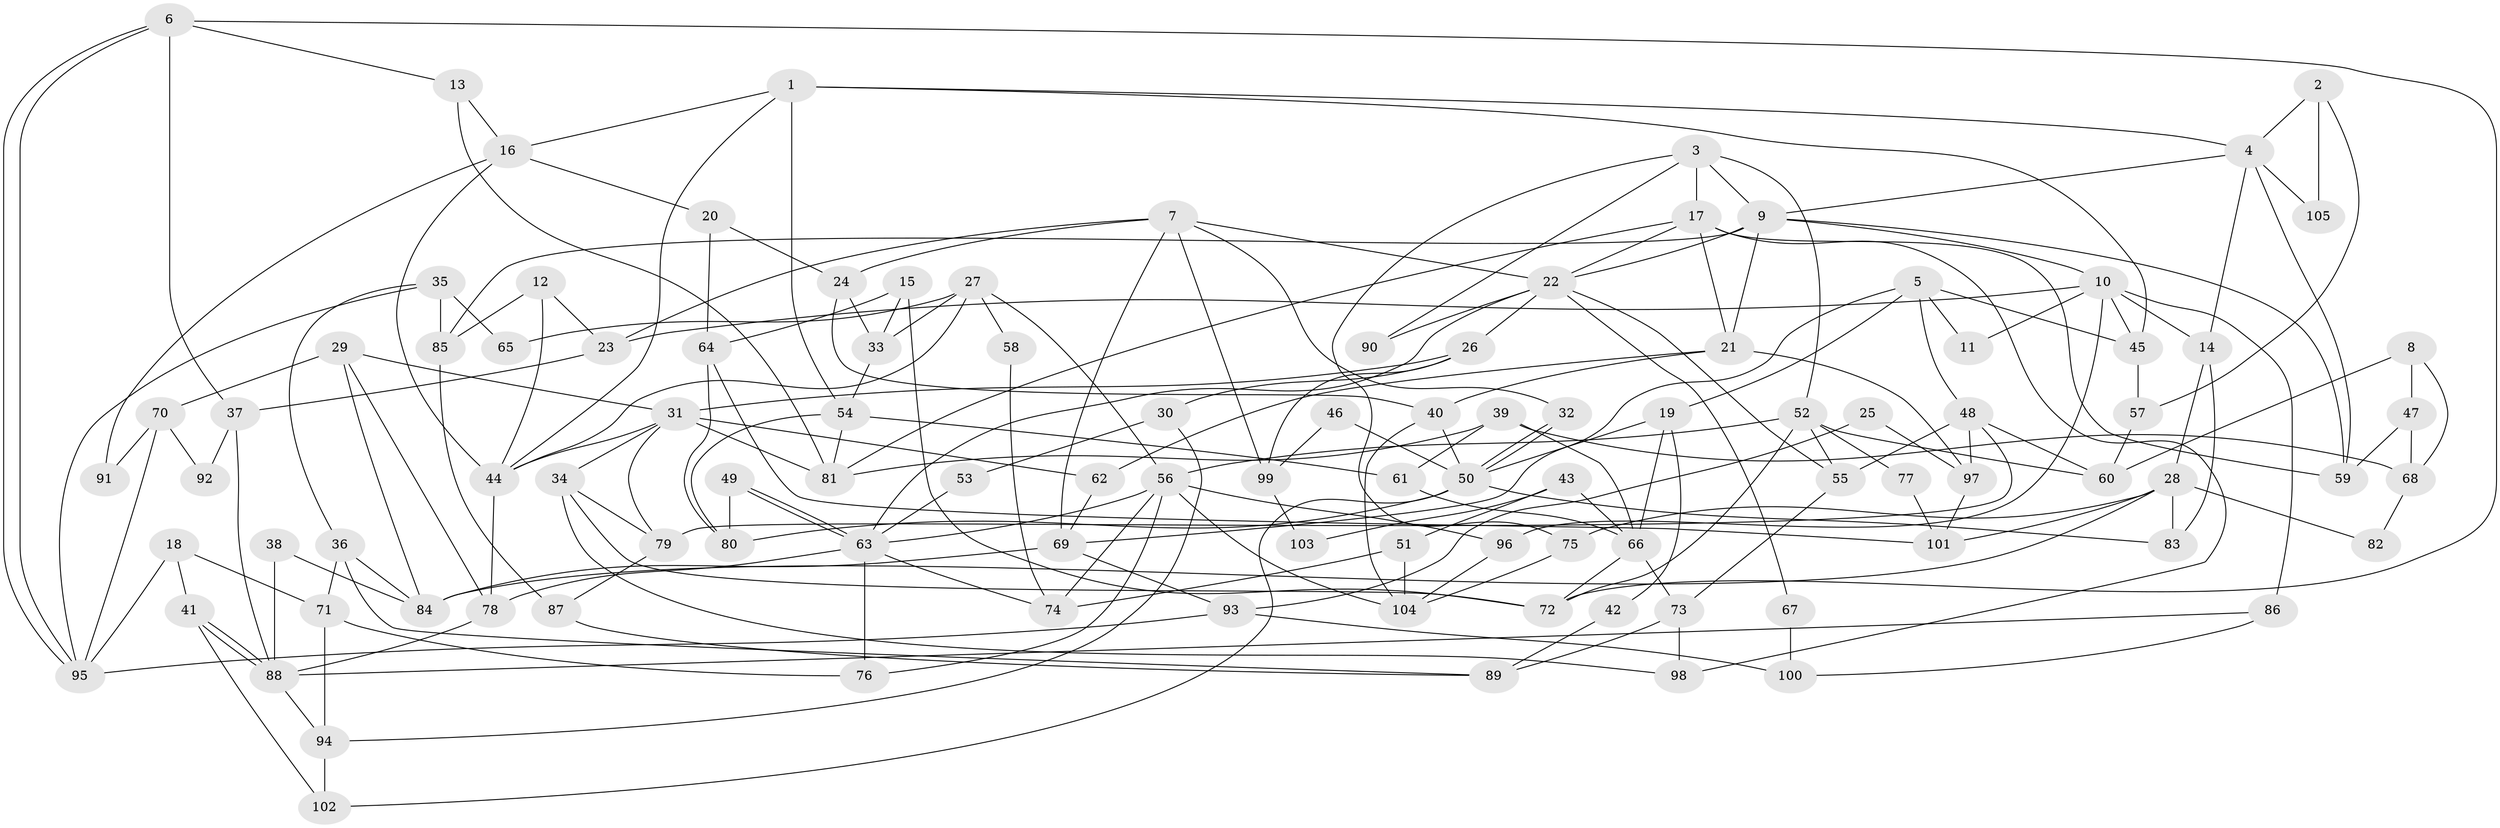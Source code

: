 // Generated by graph-tools (version 1.1) at 2025/50/03/09/25 03:50:11]
// undirected, 105 vertices, 210 edges
graph export_dot {
graph [start="1"]
  node [color=gray90,style=filled];
  1;
  2;
  3;
  4;
  5;
  6;
  7;
  8;
  9;
  10;
  11;
  12;
  13;
  14;
  15;
  16;
  17;
  18;
  19;
  20;
  21;
  22;
  23;
  24;
  25;
  26;
  27;
  28;
  29;
  30;
  31;
  32;
  33;
  34;
  35;
  36;
  37;
  38;
  39;
  40;
  41;
  42;
  43;
  44;
  45;
  46;
  47;
  48;
  49;
  50;
  51;
  52;
  53;
  54;
  55;
  56;
  57;
  58;
  59;
  60;
  61;
  62;
  63;
  64;
  65;
  66;
  67;
  68;
  69;
  70;
  71;
  72;
  73;
  74;
  75;
  76;
  77;
  78;
  79;
  80;
  81;
  82;
  83;
  84;
  85;
  86;
  87;
  88;
  89;
  90;
  91;
  92;
  93;
  94;
  95;
  96;
  97;
  98;
  99;
  100;
  101;
  102;
  103;
  104;
  105;
  1 -- 54;
  1 -- 16;
  1 -- 4;
  1 -- 44;
  1 -- 45;
  2 -- 57;
  2 -- 4;
  2 -- 105;
  3 -- 9;
  3 -- 52;
  3 -- 17;
  3 -- 75;
  3 -- 90;
  4 -- 9;
  4 -- 14;
  4 -- 59;
  4 -- 105;
  5 -- 69;
  5 -- 45;
  5 -- 11;
  5 -- 19;
  5 -- 48;
  6 -- 95;
  6 -- 95;
  6 -- 72;
  6 -- 13;
  6 -- 37;
  7 -- 24;
  7 -- 69;
  7 -- 22;
  7 -- 23;
  7 -- 32;
  7 -- 99;
  8 -- 47;
  8 -- 60;
  8 -- 68;
  9 -- 59;
  9 -- 21;
  9 -- 10;
  9 -- 22;
  9 -- 85;
  10 -- 14;
  10 -- 11;
  10 -- 23;
  10 -- 45;
  10 -- 86;
  10 -- 96;
  12 -- 44;
  12 -- 23;
  12 -- 85;
  13 -- 81;
  13 -- 16;
  14 -- 83;
  14 -- 28;
  15 -- 72;
  15 -- 64;
  15 -- 33;
  16 -- 44;
  16 -- 20;
  16 -- 91;
  17 -- 22;
  17 -- 21;
  17 -- 59;
  17 -- 81;
  17 -- 98;
  18 -- 71;
  18 -- 95;
  18 -- 41;
  19 -- 66;
  19 -- 42;
  19 -- 50;
  20 -- 64;
  20 -- 24;
  21 -- 40;
  21 -- 62;
  21 -- 97;
  22 -- 26;
  22 -- 55;
  22 -- 63;
  22 -- 67;
  22 -- 90;
  23 -- 37;
  24 -- 33;
  24 -- 40;
  25 -- 97;
  25 -- 93;
  26 -- 31;
  26 -- 30;
  26 -- 99;
  27 -- 44;
  27 -- 56;
  27 -- 33;
  27 -- 58;
  27 -- 65;
  28 -- 75;
  28 -- 82;
  28 -- 83;
  28 -- 84;
  28 -- 101;
  29 -- 31;
  29 -- 78;
  29 -- 70;
  29 -- 84;
  30 -- 94;
  30 -- 53;
  31 -- 79;
  31 -- 44;
  31 -- 34;
  31 -- 62;
  31 -- 81;
  32 -- 50;
  32 -- 50;
  33 -- 54;
  34 -- 98;
  34 -- 72;
  34 -- 79;
  35 -- 85;
  35 -- 36;
  35 -- 65;
  35 -- 95;
  36 -- 71;
  36 -- 84;
  36 -- 89;
  37 -- 88;
  37 -- 92;
  38 -- 84;
  38 -- 88;
  39 -- 66;
  39 -- 81;
  39 -- 61;
  39 -- 68;
  40 -- 50;
  40 -- 104;
  41 -- 88;
  41 -- 88;
  41 -- 102;
  42 -- 89;
  43 -- 51;
  43 -- 66;
  43 -- 103;
  44 -- 78;
  45 -- 57;
  46 -- 99;
  46 -- 50;
  47 -- 59;
  47 -- 68;
  48 -- 55;
  48 -- 60;
  48 -- 79;
  48 -- 97;
  49 -- 80;
  49 -- 63;
  49 -- 63;
  50 -- 80;
  50 -- 83;
  50 -- 102;
  51 -- 104;
  51 -- 74;
  52 -- 56;
  52 -- 72;
  52 -- 55;
  52 -- 60;
  52 -- 77;
  53 -- 63;
  54 -- 81;
  54 -- 61;
  54 -- 80;
  55 -- 73;
  56 -- 96;
  56 -- 63;
  56 -- 74;
  56 -- 76;
  56 -- 104;
  57 -- 60;
  58 -- 74;
  61 -- 66;
  62 -- 69;
  63 -- 74;
  63 -- 76;
  63 -- 78;
  64 -- 101;
  64 -- 80;
  66 -- 73;
  66 -- 72;
  67 -- 100;
  68 -- 82;
  69 -- 84;
  69 -- 93;
  70 -- 95;
  70 -- 91;
  70 -- 92;
  71 -- 94;
  71 -- 76;
  73 -- 89;
  73 -- 98;
  75 -- 104;
  77 -- 101;
  78 -- 88;
  79 -- 87;
  85 -- 87;
  86 -- 88;
  86 -- 100;
  87 -- 89;
  88 -- 94;
  93 -- 95;
  93 -- 100;
  94 -- 102;
  96 -- 104;
  97 -- 101;
  99 -- 103;
}

